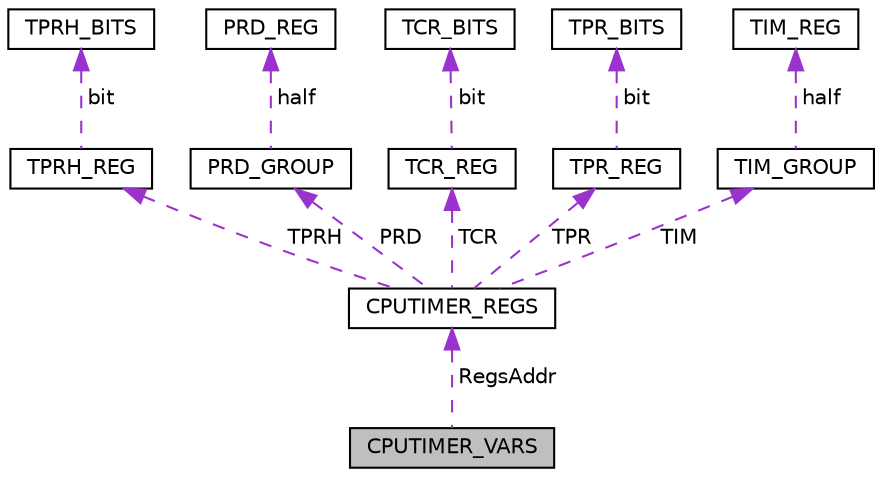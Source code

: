 digraph "CPUTIMER_VARS"
{
  edge [fontname="Helvetica",fontsize="10",labelfontname="Helvetica",labelfontsize="10"];
  node [fontname="Helvetica",fontsize="10",shape=record];
  Node1 [label="CPUTIMER_VARS",height=0.2,width=0.4,color="black", fillcolor="grey75", style="filled", fontcolor="black"];
  Node2 -> Node1 [dir="back",color="darkorchid3",fontsize="10",style="dashed",label=" RegsAddr" ,fontname="Helvetica"];
  Node2 [label="CPUTIMER_REGS",height=0.2,width=0.4,color="black", fillcolor="white", style="filled",URL="$struct_c_p_u_t_i_m_e_r___r_e_g_s.html"];
  Node3 -> Node2 [dir="back",color="darkorchid3",fontsize="10",style="dashed",label=" TPRH" ,fontname="Helvetica"];
  Node3 [label="TPRH_REG",height=0.2,width=0.4,color="black", fillcolor="white", style="filled",URL="$union_t_p_r_h___r_e_g.html"];
  Node4 -> Node3 [dir="back",color="darkorchid3",fontsize="10",style="dashed",label=" bit" ,fontname="Helvetica"];
  Node4 [label="TPRH_BITS",height=0.2,width=0.4,color="black", fillcolor="white", style="filled",URL="$struct_t_p_r_h___b_i_t_s.html"];
  Node5 -> Node2 [dir="back",color="darkorchid3",fontsize="10",style="dashed",label=" PRD" ,fontname="Helvetica"];
  Node5 [label="PRD_GROUP",height=0.2,width=0.4,color="black", fillcolor="white", style="filled",URL="$union_p_r_d___g_r_o_u_p.html"];
  Node6 -> Node5 [dir="back",color="darkorchid3",fontsize="10",style="dashed",label=" half" ,fontname="Helvetica"];
  Node6 [label="PRD_REG",height=0.2,width=0.4,color="black", fillcolor="white", style="filled",URL="$struct_p_r_d___r_e_g.html"];
  Node7 -> Node2 [dir="back",color="darkorchid3",fontsize="10",style="dashed",label=" TCR" ,fontname="Helvetica"];
  Node7 [label="TCR_REG",height=0.2,width=0.4,color="black", fillcolor="white", style="filled",URL="$union_t_c_r___r_e_g.html"];
  Node8 -> Node7 [dir="back",color="darkorchid3",fontsize="10",style="dashed",label=" bit" ,fontname="Helvetica"];
  Node8 [label="TCR_BITS",height=0.2,width=0.4,color="black", fillcolor="white", style="filled",URL="$struct_t_c_r___b_i_t_s.html"];
  Node9 -> Node2 [dir="back",color="darkorchid3",fontsize="10",style="dashed",label=" TPR" ,fontname="Helvetica"];
  Node9 [label="TPR_REG",height=0.2,width=0.4,color="black", fillcolor="white", style="filled",URL="$union_t_p_r___r_e_g.html"];
  Node10 -> Node9 [dir="back",color="darkorchid3",fontsize="10",style="dashed",label=" bit" ,fontname="Helvetica"];
  Node10 [label="TPR_BITS",height=0.2,width=0.4,color="black", fillcolor="white", style="filled",URL="$struct_t_p_r___b_i_t_s.html"];
  Node11 -> Node2 [dir="back",color="darkorchid3",fontsize="10",style="dashed",label=" TIM" ,fontname="Helvetica"];
  Node11 [label="TIM_GROUP",height=0.2,width=0.4,color="black", fillcolor="white", style="filled",URL="$union_t_i_m___g_r_o_u_p.html"];
  Node12 -> Node11 [dir="back",color="darkorchid3",fontsize="10",style="dashed",label=" half" ,fontname="Helvetica"];
  Node12 [label="TIM_REG",height=0.2,width=0.4,color="black", fillcolor="white", style="filled",URL="$struct_t_i_m___r_e_g.html"];
}
